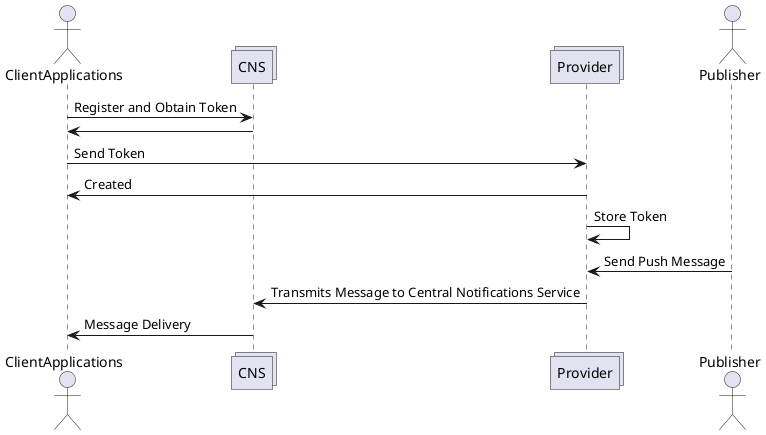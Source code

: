 @startuml
actor ClientApplications
collections CNS
collections Provider
actor Publisher

ClientApplications -> CNS : Register and Obtain Token
CNS -> ClientApplications

ClientApplications -> Provider : Send Token
Provider -> ClientApplications : Created

Provider -> Provider : Store Token

Publisher -> Provider : Send Push Message
Provider -> CNS : Transmits Message to Central Notifications Service
CNS -> ClientApplications : Message Delivery

@enduml